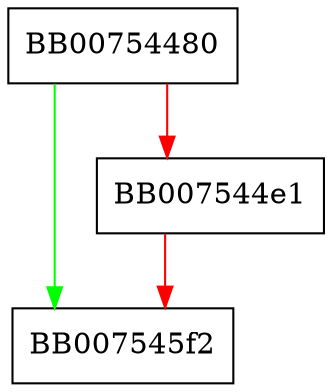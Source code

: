 digraph ECDH_KDF_X9_62 {
  node [shape="box"];
  graph [splines=ortho];
  BB00754480 -> BB007545f2 [color="green"];
  BB00754480 -> BB007544e1 [color="red"];
  BB007544e1 -> BB007545f2 [color="red"];
}